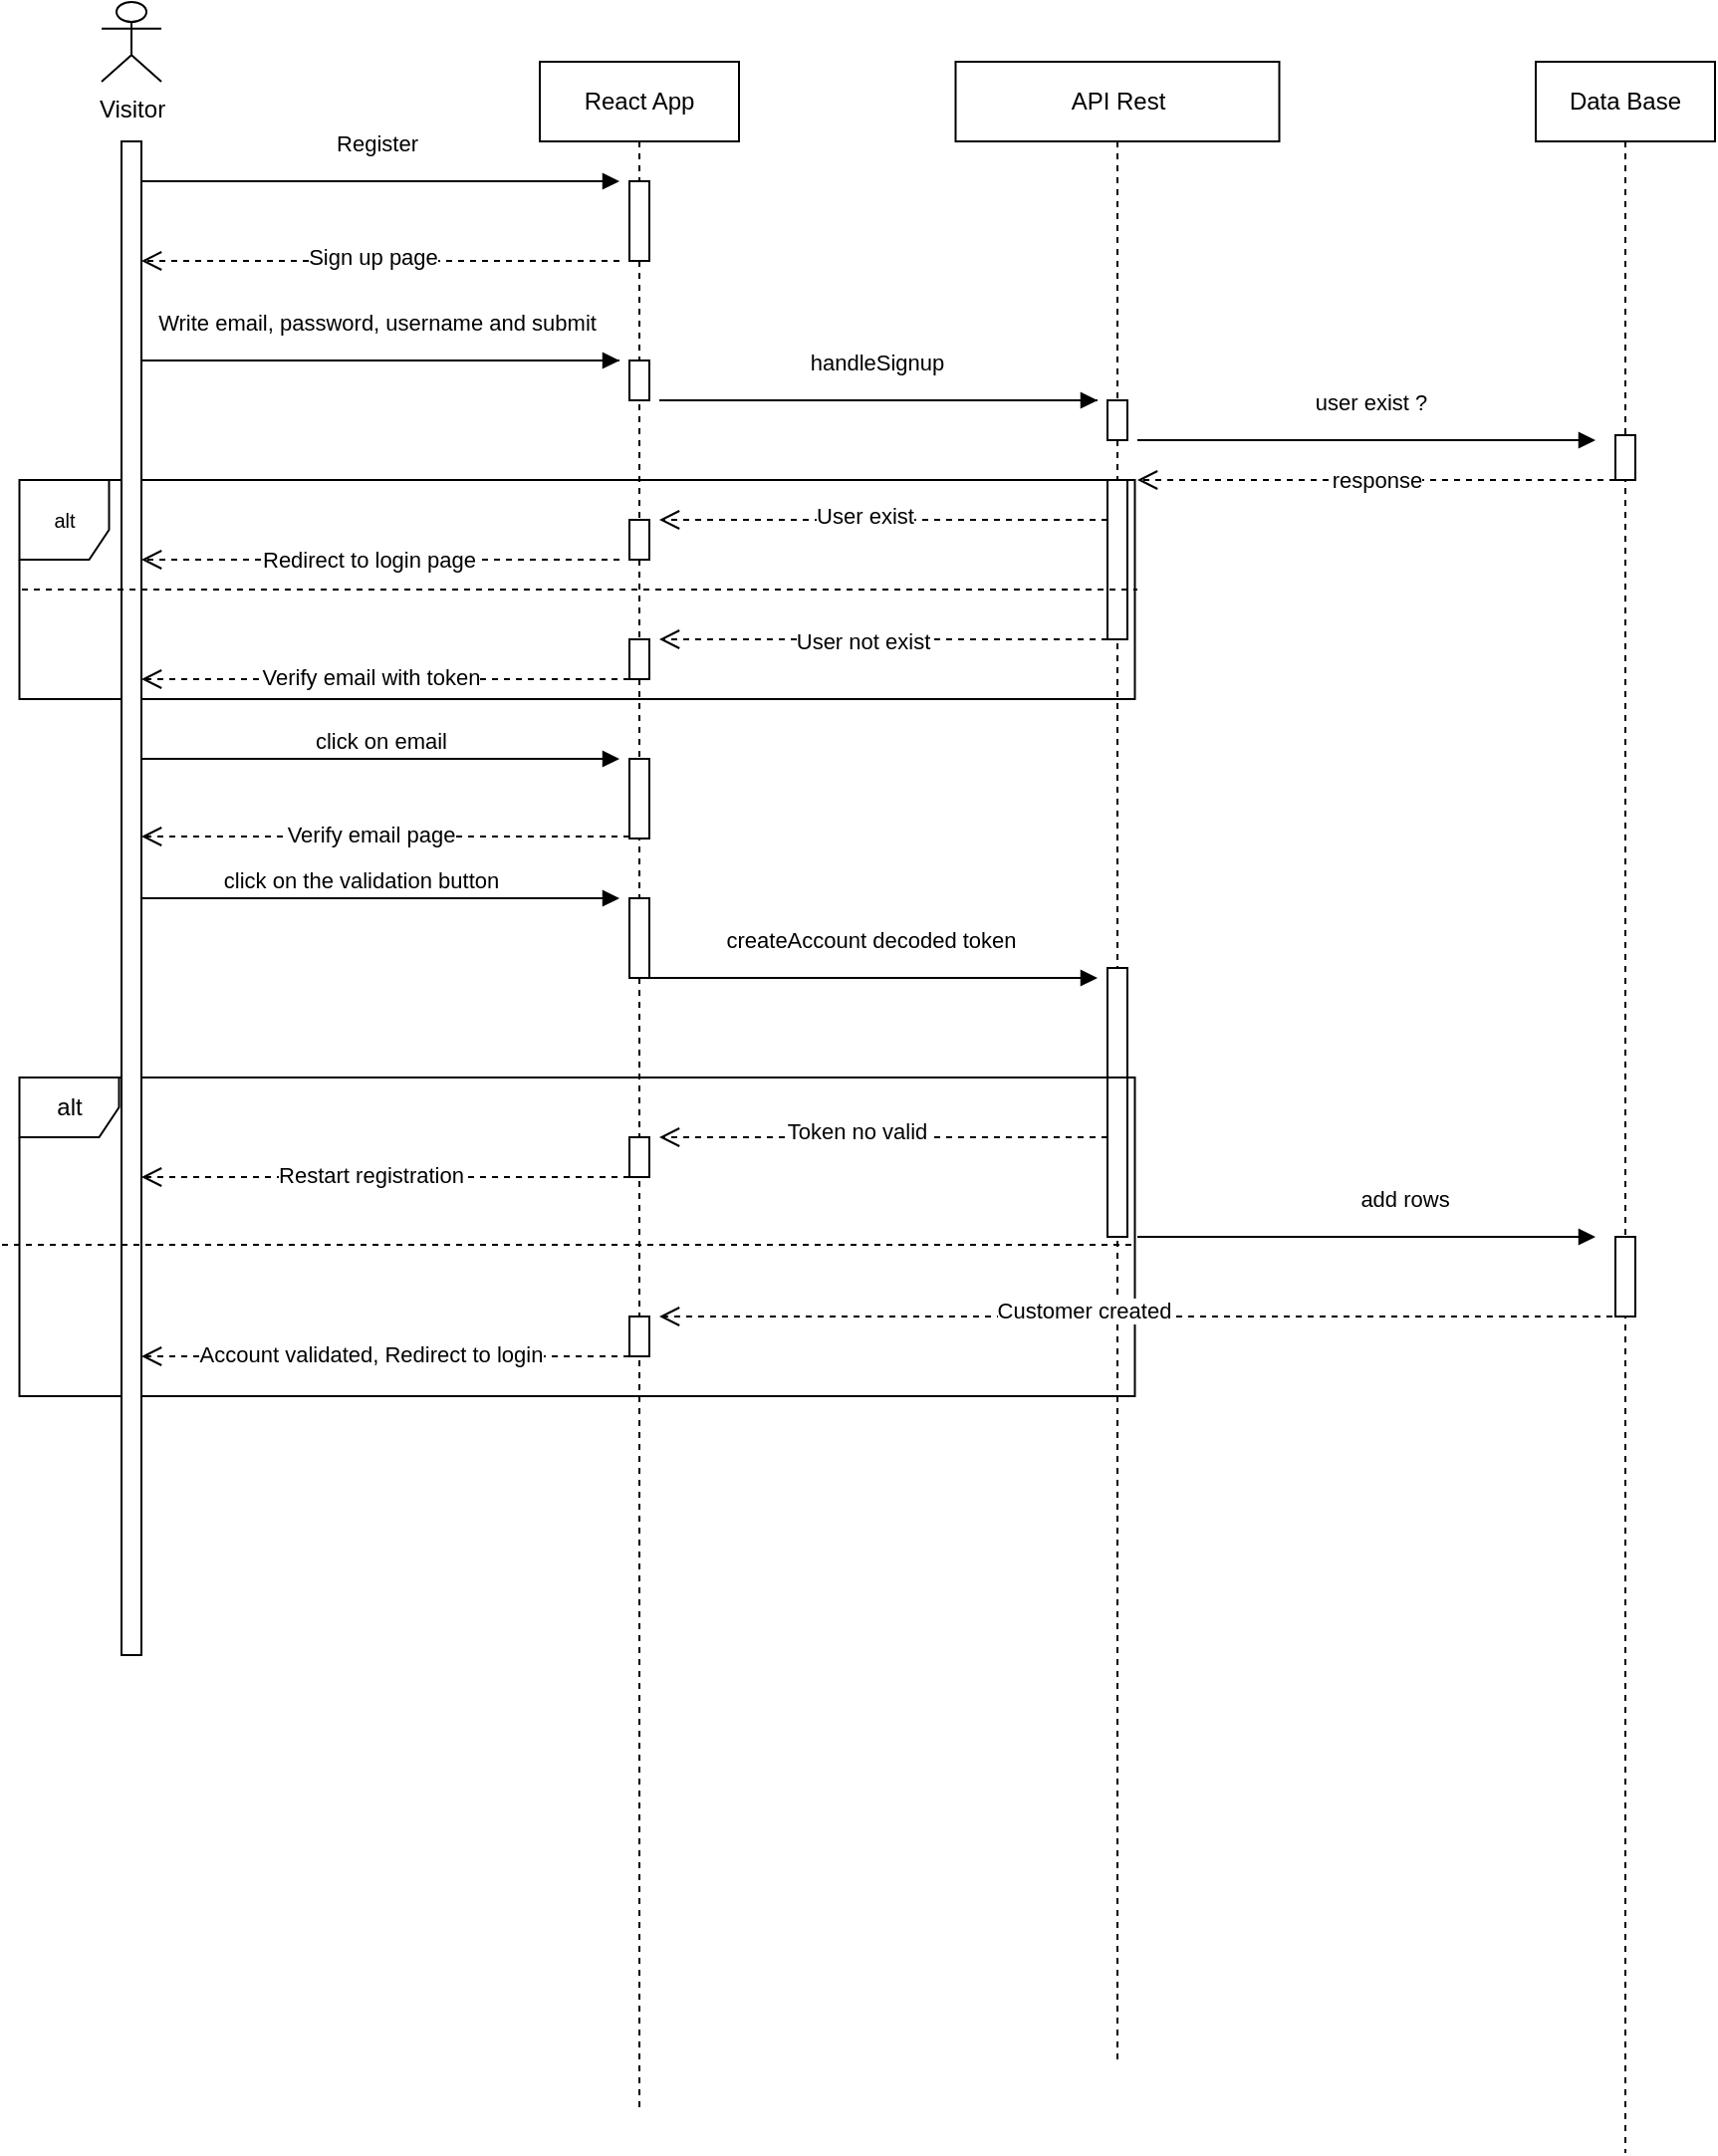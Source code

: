 <mxfile version="21.3.6" type="github">
  <diagram name="Page-1" id="2YBvvXClWsGukQMizWep">
    <mxGraphModel dx="3376" dy="765" grid="1" gridSize="10" guides="1" tooltips="1" connect="1" arrows="1" fold="1" page="1" pageScale="1" pageWidth="850" pageHeight="1100" math="0" shadow="0">
      <root>
        <mxCell id="0" />
        <mxCell id="1" parent="0" />
        <mxCell id="aM9ryv3xv72pqoxQDRHE-5" value="React App" style="shape=umlLifeline;perimeter=lifelinePerimeter;whiteSpace=wrap;html=1;container=0;dropTarget=0;collapsible=0;recursiveResize=0;outlineConnect=0;portConstraint=eastwest;newEdgeStyle={&quot;edgeStyle&quot;:&quot;elbowEdgeStyle&quot;,&quot;elbow&quot;:&quot;vertical&quot;,&quot;curved&quot;:0,&quot;rounded&quot;:0};" parent="1" vertex="1">
          <mxGeometry x="260" y="40" width="100" height="1030" as="geometry" />
        </mxCell>
        <mxCell id="aM9ryv3xv72pqoxQDRHE-6" value="" style="html=1;points=[];perimeter=orthogonalPerimeter;outlineConnect=0;targetShapes=umlLifeline;portConstraint=eastwest;newEdgeStyle={&quot;edgeStyle&quot;:&quot;elbowEdgeStyle&quot;,&quot;elbow&quot;:&quot;vertical&quot;,&quot;curved&quot;:0,&quot;rounded&quot;:0};" parent="aM9ryv3xv72pqoxQDRHE-5" vertex="1">
          <mxGeometry x="45" y="60" width="10" height="40" as="geometry" />
        </mxCell>
        <mxCell id="JT3RpLMraR_S-uEwoyPr-11" value="" style="html=1;points=[];perimeter=orthogonalPerimeter;outlineConnect=0;targetShapes=umlLifeline;portConstraint=eastwest;newEdgeStyle={&quot;edgeStyle&quot;:&quot;elbowEdgeStyle&quot;,&quot;elbow&quot;:&quot;vertical&quot;,&quot;curved&quot;:0,&quot;rounded&quot;:0};" vertex="1" parent="aM9ryv3xv72pqoxQDRHE-5">
          <mxGeometry x="45" y="150" width="10" height="20" as="geometry" />
        </mxCell>
        <mxCell id="aM9ryv3xv72pqoxQDRHE-7" value="Write email, password, username and submit" style="html=1;verticalAlign=bottom;endArrow=block;edgeStyle=elbowEdgeStyle;elbow=vertical;curved=0;rounded=0;" parent="aM9ryv3xv72pqoxQDRHE-5" edge="1">
          <mxGeometry x="0.489" y="10" relative="1" as="geometry">
            <mxPoint x="40" y="150" as="sourcePoint" />
            <Array as="points">
              <mxPoint x="-200" y="150" />
              <mxPoint y="120" />
            </Array>
            <mxPoint x="40" y="150" as="targetPoint" />
            <mxPoint as="offset" />
          </mxGeometry>
        </mxCell>
        <mxCell id="JT3RpLMraR_S-uEwoyPr-29" value="" style="html=1;points=[];perimeter=orthogonalPerimeter;outlineConnect=0;targetShapes=umlLifeline;portConstraint=eastwest;newEdgeStyle={&quot;edgeStyle&quot;:&quot;elbowEdgeStyle&quot;,&quot;elbow&quot;:&quot;vertical&quot;,&quot;curved&quot;:0,&quot;rounded&quot;:0};" vertex="1" parent="aM9ryv3xv72pqoxQDRHE-5">
          <mxGeometry x="45" y="230" width="10" height="20" as="geometry" />
        </mxCell>
        <mxCell id="JT3RpLMraR_S-uEwoyPr-32" value="" style="html=1;points=[];perimeter=orthogonalPerimeter;outlineConnect=0;targetShapes=umlLifeline;portConstraint=eastwest;newEdgeStyle={&quot;edgeStyle&quot;:&quot;elbowEdgeStyle&quot;,&quot;elbow&quot;:&quot;vertical&quot;,&quot;curved&quot;:0,&quot;rounded&quot;:0};" vertex="1" parent="aM9ryv3xv72pqoxQDRHE-5">
          <mxGeometry x="45" y="350" width="10" height="40" as="geometry" />
        </mxCell>
        <mxCell id="JT3RpLMraR_S-uEwoyPr-36" value="" style="html=1;points=[];perimeter=orthogonalPerimeter;outlineConnect=0;targetShapes=umlLifeline;portConstraint=eastwest;newEdgeStyle={&quot;edgeStyle&quot;:&quot;elbowEdgeStyle&quot;,&quot;elbow&quot;:&quot;vertical&quot;,&quot;curved&quot;:0,&quot;rounded&quot;:0};" vertex="1" parent="aM9ryv3xv72pqoxQDRHE-5">
          <mxGeometry x="45" y="420" width="10" height="40" as="geometry" />
        </mxCell>
        <mxCell id="JT3RpLMraR_S-uEwoyPr-44" value="" style="html=1;points=[];perimeter=orthogonalPerimeter;outlineConnect=0;targetShapes=umlLifeline;portConstraint=eastwest;newEdgeStyle={&quot;edgeStyle&quot;:&quot;elbowEdgeStyle&quot;,&quot;elbow&quot;:&quot;vertical&quot;,&quot;curved&quot;:0,&quot;rounded&quot;:0};" vertex="1" parent="aM9ryv3xv72pqoxQDRHE-5">
          <mxGeometry x="45" y="540" width="10" height="20" as="geometry" />
        </mxCell>
        <mxCell id="JT3RpLMraR_S-uEwoyPr-75" value="" style="html=1;points=[];perimeter=orthogonalPerimeter;outlineConnect=0;targetShapes=umlLifeline;portConstraint=eastwest;newEdgeStyle={&quot;edgeStyle&quot;:&quot;elbowEdgeStyle&quot;,&quot;elbow&quot;:&quot;vertical&quot;,&quot;curved&quot;:0,&quot;rounded&quot;:0};" vertex="1" parent="aM9ryv3xv72pqoxQDRHE-5">
          <mxGeometry x="45" y="630" width="10" height="20" as="geometry" />
        </mxCell>
        <mxCell id="JT3RpLMraR_S-uEwoyPr-68" value="" style="html=1;points=[];perimeter=orthogonalPerimeter;outlineConnect=0;targetShapes=umlLifeline;portConstraint=eastwest;newEdgeStyle={&quot;edgeStyle&quot;:&quot;elbowEdgeStyle&quot;,&quot;elbow&quot;:&quot;vertical&quot;,&quot;curved&quot;:0,&quot;rounded&quot;:0};" vertex="1" parent="aM9ryv3xv72pqoxQDRHE-5">
          <mxGeometry x="45" y="290" width="10" height="20" as="geometry" />
        </mxCell>
        <mxCell id="JT3RpLMraR_S-uEwoyPr-1" value="API Rest" style="shape=umlLifeline;perimeter=lifelinePerimeter;whiteSpace=wrap;html=1;container=0;dropTarget=0;collapsible=0;recursiveResize=0;outlineConnect=0;portConstraint=eastwest;newEdgeStyle={&quot;edgeStyle&quot;:&quot;elbowEdgeStyle&quot;,&quot;elbow&quot;:&quot;vertical&quot;,&quot;curved&quot;:0,&quot;rounded&quot;:0};" vertex="1" parent="1">
          <mxGeometry x="468.75" y="40" width="162.5" height="1005" as="geometry" />
        </mxCell>
        <mxCell id="JT3RpLMraR_S-uEwoyPr-37" value="" style="html=1;points=[];perimeter=orthogonalPerimeter;outlineConnect=0;targetShapes=umlLifeline;portConstraint=eastwest;newEdgeStyle={&quot;edgeStyle&quot;:&quot;elbowEdgeStyle&quot;,&quot;elbow&quot;:&quot;vertical&quot;,&quot;curved&quot;:0,&quot;rounded&quot;:0};" vertex="1" parent="JT3RpLMraR_S-uEwoyPr-1">
          <mxGeometry x="76.25" y="455" width="10" height="135" as="geometry" />
        </mxCell>
        <mxCell id="JT3RpLMraR_S-uEwoyPr-10" value="&lt;font style=&quot;font-size: 10px;&quot;&gt;alt&lt;/font&gt;" style="shape=umlFrame;whiteSpace=wrap;html=1;pointerEvents=0;width=45;height=40;" vertex="1" parent="JT3RpLMraR_S-uEwoyPr-1">
          <mxGeometry x="-470" y="210" width="560" height="110" as="geometry" />
        </mxCell>
        <mxCell id="JT3RpLMraR_S-uEwoyPr-31" value="click on email&lt;br&gt;" style="html=1;verticalAlign=bottom;endArrow=block;edgeStyle=elbowEdgeStyle;elbow=vertical;curved=0;rounded=0;" edge="1" parent="JT3RpLMraR_S-uEwoyPr-1" source="JT3RpLMraR_S-uEwoyPr-18">
          <mxGeometry relative="1" as="geometry">
            <mxPoint x="-440" y="350" as="sourcePoint" />
            <Array as="points">
              <mxPoint x="-285" y="350" />
              <mxPoint x="-245" y="320" />
            </Array>
            <mxPoint x="-168.75" y="350" as="targetPoint" />
            <mxPoint as="offset" />
          </mxGeometry>
        </mxCell>
        <mxCell id="JT3RpLMraR_S-uEwoyPr-39" value="add rows" style="html=1;verticalAlign=bottom;endArrow=block;edgeStyle=elbowEdgeStyle;elbow=vertical;curved=0;rounded=0;" edge="1" parent="JT3RpLMraR_S-uEwoyPr-1">
          <mxGeometry x="0.163" y="10" relative="1" as="geometry">
            <mxPoint x="91.25" y="590" as="sourcePoint" />
            <Array as="points">
              <mxPoint x="205" y="590" />
              <mxPoint x="245" y="560" />
            </Array>
            <mxPoint x="321.25" y="590" as="targetPoint" />
            <mxPoint as="offset" />
          </mxGeometry>
        </mxCell>
        <mxCell id="JT3RpLMraR_S-uEwoyPr-40" value="alt" style="shape=umlFrame;whiteSpace=wrap;html=1;pointerEvents=0;width=50;height=30;" vertex="1" parent="JT3RpLMraR_S-uEwoyPr-1">
          <mxGeometry x="-470" y="510" width="560" height="160" as="geometry" />
        </mxCell>
        <mxCell id="JT3RpLMraR_S-uEwoyPr-52" value="" style="html=1;points=[];perimeter=orthogonalPerimeter;outlineConnect=0;targetShapes=umlLifeline;portConstraint=eastwest;newEdgeStyle={&quot;edgeStyle&quot;:&quot;elbowEdgeStyle&quot;,&quot;elbow&quot;:&quot;vertical&quot;,&quot;curved&quot;:0,&quot;rounded&quot;:0};" vertex="1" parent="JT3RpLMraR_S-uEwoyPr-1">
          <mxGeometry x="76.25" y="210" width="10" height="80" as="geometry" />
        </mxCell>
        <mxCell id="JT3RpLMraR_S-uEwoyPr-3" value="Data Base" style="shape=umlLifeline;perimeter=lifelinePerimeter;whiteSpace=wrap;html=1;container=0;dropTarget=0;collapsible=0;recursiveResize=0;outlineConnect=0;portConstraint=eastwest;newEdgeStyle={&quot;edgeStyle&quot;:&quot;elbowEdgeStyle&quot;,&quot;elbow&quot;:&quot;vertical&quot;,&quot;curved&quot;:0,&quot;rounded&quot;:0};" vertex="1" parent="1">
          <mxGeometry x="760" y="40" width="90" height="1050" as="geometry" />
        </mxCell>
        <mxCell id="JT3RpLMraR_S-uEwoyPr-57" value="" style="html=1;points=[];perimeter=orthogonalPerimeter;outlineConnect=0;targetShapes=umlLifeline;portConstraint=eastwest;newEdgeStyle={&quot;edgeStyle&quot;:&quot;elbowEdgeStyle&quot;,&quot;elbow&quot;:&quot;vertical&quot;,&quot;curved&quot;:0,&quot;rounded&quot;:0};" vertex="1" parent="JT3RpLMraR_S-uEwoyPr-3">
          <mxGeometry x="40" y="187.5" width="10" height="22.5" as="geometry" />
        </mxCell>
        <mxCell id="JT3RpLMraR_S-uEwoyPr-4" value="" style="html=1;points=[];perimeter=orthogonalPerimeter;outlineConnect=0;targetShapes=umlLifeline;portConstraint=eastwest;newEdgeStyle={&quot;edgeStyle&quot;:&quot;elbowEdgeStyle&quot;,&quot;elbow&quot;:&quot;vertical&quot;,&quot;curved&quot;:0,&quot;rounded&quot;:0};" vertex="1" parent="JT3RpLMraR_S-uEwoyPr-3">
          <mxGeometry x="40" y="590" width="10" height="40" as="geometry" />
        </mxCell>
        <mxCell id="JT3RpLMraR_S-uEwoyPr-8" value="Register" style="html=1;verticalAlign=bottom;endArrow=block;edgeStyle=elbowEdgeStyle;elbow=vertical;curved=0;rounded=0;" edge="1" parent="1" source="JT3RpLMraR_S-uEwoyPr-18">
          <mxGeometry x="-0.02" y="10" relative="1" as="geometry">
            <mxPoint x="75" y="100" as="sourcePoint" />
            <Array as="points">
              <mxPoint x="215" y="100" />
              <mxPoint x="255" y="70" />
            </Array>
            <mxPoint x="300" y="100" as="targetPoint" />
            <mxPoint as="offset" />
          </mxGeometry>
        </mxCell>
        <mxCell id="JT3RpLMraR_S-uEwoyPr-9" value="" style="html=1;verticalAlign=bottom;endArrow=open;dashed=1;endSize=8;edgeStyle=elbowEdgeStyle;elbow=vertical;curved=0;rounded=0;" edge="1" parent="1" target="JT3RpLMraR_S-uEwoyPr-18">
          <mxGeometry relative="1" as="geometry">
            <mxPoint x="69.5" y="135" as="targetPoint" />
            <Array as="points">
              <mxPoint x="220" y="140" />
              <mxPoint x="185" y="135" />
            </Array>
            <mxPoint x="300" y="140" as="sourcePoint" />
            <mxPoint as="offset" />
          </mxGeometry>
        </mxCell>
        <mxCell id="JT3RpLMraR_S-uEwoyPr-95" value="Sign up page" style="edgeLabel;html=1;align=center;verticalAlign=middle;resizable=0;points=[];" vertex="1" connectable="0" parent="JT3RpLMraR_S-uEwoyPr-9">
          <mxGeometry x="0.033" y="-2" relative="1" as="geometry">
            <mxPoint as="offset" />
          </mxGeometry>
        </mxCell>
        <mxCell id="JT3RpLMraR_S-uEwoyPr-13" value="handleSignup" style="html=1;verticalAlign=bottom;endArrow=block;edgeStyle=elbowEdgeStyle;elbow=vertical;curved=0;rounded=0;" edge="1" parent="1">
          <mxGeometry x="0.495" y="10" width="80" relative="1" as="geometry">
            <mxPoint x="540" y="210" as="sourcePoint" />
            <mxPoint x="540" y="210" as="targetPoint" />
            <Array as="points">
              <mxPoint x="320" y="210" />
              <mxPoint x="470" y="180" />
              <mxPoint x="410" y="230" />
              <mxPoint x="440" y="230" />
              <mxPoint x="400" y="230" />
              <mxPoint x="140" y="254" />
              <mxPoint x="320" y="230" />
              <mxPoint x="410" y="230" />
            </Array>
            <mxPoint as="offset" />
          </mxGeometry>
        </mxCell>
        <mxCell id="JT3RpLMraR_S-uEwoyPr-16" value="Visitor&lt;br&gt;" style="shape=umlActor;verticalLabelPosition=bottom;verticalAlign=top;html=1;" vertex="1" parent="1">
          <mxGeometry x="40" y="10" width="30" height="40" as="geometry" />
        </mxCell>
        <mxCell id="JT3RpLMraR_S-uEwoyPr-18" value="" style="html=1;points=[];perimeter=orthogonalPerimeter;outlineConnect=0;targetShapes=umlLifeline;portConstraint=eastwest;newEdgeStyle={&quot;edgeStyle&quot;:&quot;elbowEdgeStyle&quot;,&quot;elbow&quot;:&quot;vertical&quot;,&quot;curved&quot;:0,&quot;rounded&quot;:0};" vertex="1" parent="1">
          <mxGeometry x="50" y="80" width="10" height="760" as="geometry" />
        </mxCell>
        <mxCell id="JT3RpLMraR_S-uEwoyPr-2" value="" style="html=1;points=[];perimeter=orthogonalPerimeter;outlineConnect=0;targetShapes=umlLifeline;portConstraint=eastwest;newEdgeStyle={&quot;edgeStyle&quot;:&quot;elbowEdgeStyle&quot;,&quot;elbow&quot;:&quot;vertical&quot;,&quot;curved&quot;:0,&quot;rounded&quot;:0};" vertex="1" parent="1">
          <mxGeometry x="545" y="210" width="10" height="20" as="geometry" />
        </mxCell>
        <mxCell id="JT3RpLMraR_S-uEwoyPr-56" value="user exist ?" style="html=1;verticalAlign=bottom;endArrow=block;edgeStyle=elbowEdgeStyle;elbow=vertical;curved=0;rounded=0;" edge="1" parent="1">
          <mxGeometry x="0.495" y="10" width="80" relative="1" as="geometry">
            <mxPoint x="780" y="230" as="sourcePoint" />
            <mxPoint x="790" y="230" as="targetPoint" />
            <Array as="points">
              <mxPoint x="560" y="230" />
              <mxPoint x="750" y="200" />
              <mxPoint x="690" y="250" />
              <mxPoint x="720" y="250" />
              <mxPoint x="680" y="250" />
              <mxPoint x="420" y="274" />
              <mxPoint x="600" y="250" />
              <mxPoint x="690" y="250" />
            </Array>
            <mxPoint as="offset" />
          </mxGeometry>
        </mxCell>
        <mxCell id="JT3RpLMraR_S-uEwoyPr-38" value="createAccount decoded token" style="html=1;verticalAlign=bottom;endArrow=block;edgeStyle=elbowEdgeStyle;elbow=vertical;curved=0;rounded=0;" edge="1" parent="1" source="aM9ryv3xv72pqoxQDRHE-5">
          <mxGeometry x="0.004" y="10" relative="1" as="geometry">
            <mxPoint x="330" y="510" as="sourcePoint" />
            <Array as="points">
              <mxPoint x="428.75" y="500" />
              <mxPoint x="468.75" y="470" />
            </Array>
            <mxPoint x="540" y="500" as="targetPoint" />
            <mxPoint as="offset" />
          </mxGeometry>
        </mxCell>
        <mxCell id="JT3RpLMraR_S-uEwoyPr-35" value="click on the validation button&lt;br&gt;" style="html=1;verticalAlign=bottom;endArrow=block;edgeStyle=elbowEdgeStyle;elbow=vertical;curved=0;rounded=0;" edge="1" parent="1" source="JT3RpLMraR_S-uEwoyPr-18">
          <mxGeometry x="-0.083" relative="1" as="geometry">
            <mxPoint x="28.75" y="460" as="sourcePoint" />
            <Array as="points">
              <mxPoint x="183.75" y="460" />
              <mxPoint x="223.75" y="430" />
            </Array>
            <mxPoint x="300" y="460" as="targetPoint" />
            <mxPoint as="offset" />
          </mxGeometry>
        </mxCell>
        <mxCell id="JT3RpLMraR_S-uEwoyPr-41" value="" style="line;strokeWidth=1;fillColor=none;align=left;verticalAlign=middle;spacingTop=-1;spacingLeft=3;spacingRight=3;rotatable=0;labelPosition=right;points=[];portConstraint=eastwest;strokeColor=inherit;dashed=1;" vertex="1" parent="1">
          <mxGeometry x="-10" y="630" width="570" height="8" as="geometry" />
        </mxCell>
        <mxCell id="JT3RpLMraR_S-uEwoyPr-82" value="" style="html=1;verticalAlign=bottom;endArrow=open;dashed=1;endSize=8;edgeStyle=elbowEdgeStyle;elbow=vertical;curved=0;rounded=0;" edge="1" parent="1" source="JT3RpLMraR_S-uEwoyPr-57">
          <mxGeometry relative="1" as="geometry">
            <mxPoint x="560" y="250" as="targetPoint" />
            <Array as="points">
              <mxPoint x="720" y="250" />
              <mxPoint x="685" y="245" />
            </Array>
            <mxPoint x="790" y="260" as="sourcePoint" />
            <mxPoint as="offset" />
          </mxGeometry>
        </mxCell>
        <mxCell id="JT3RpLMraR_S-uEwoyPr-92" value="response" style="edgeLabel;html=1;align=center;verticalAlign=middle;resizable=0;points=[];" vertex="1" connectable="0" parent="JT3RpLMraR_S-uEwoyPr-82">
          <mxGeometry x="0.1" y="-2" relative="1" as="geometry">
            <mxPoint x="12" y="2" as="offset" />
          </mxGeometry>
        </mxCell>
        <mxCell id="JT3RpLMraR_S-uEwoyPr-84" value="" style="html=1;verticalAlign=bottom;endArrow=open;dashed=1;endSize=8;edgeStyle=elbowEdgeStyle;elbow=vertical;curved=0;rounded=0;" edge="1" parent="1">
          <mxGeometry relative="1" as="geometry">
            <mxPoint x="60" y="290" as="targetPoint" />
            <Array as="points">
              <mxPoint x="220" y="290" />
              <mxPoint x="185" y="285" />
            </Array>
            <mxPoint x="300" y="290" as="sourcePoint" />
            <mxPoint as="offset" />
          </mxGeometry>
        </mxCell>
        <mxCell id="JT3RpLMraR_S-uEwoyPr-94" value="Redirect to login page" style="edgeLabel;html=1;align=center;verticalAlign=middle;resizable=0;points=[];" vertex="1" connectable="0" parent="JT3RpLMraR_S-uEwoyPr-84">
          <mxGeometry x="0.05" relative="1" as="geometry">
            <mxPoint as="offset" />
          </mxGeometry>
        </mxCell>
        <mxCell id="JT3RpLMraR_S-uEwoyPr-22" value="" style="line;strokeWidth=1;fillColor=none;align=left;verticalAlign=middle;spacingTop=-1;spacingLeft=3;spacingRight=3;rotatable=0;labelPosition=right;points=[];portConstraint=eastwest;strokeColor=inherit;dashed=1;" vertex="1" parent="1">
          <mxGeometry y="301" width="560" height="8" as="geometry" />
        </mxCell>
        <mxCell id="JT3RpLMraR_S-uEwoyPr-15" value="" style="html=1;verticalAlign=bottom;endArrow=open;dashed=1;endSize=8;edgeStyle=elbowEdgeStyle;elbow=vertical;curved=0;rounded=0;" edge="1" parent="1" source="JT3RpLMraR_S-uEwoyPr-68" target="JT3RpLMraR_S-uEwoyPr-18">
          <mxGeometry x="0.064" y="-10" relative="1" as="geometry">
            <mxPoint x="353.75" y="299.5" as="sourcePoint" />
            <mxPoint x="70" y="350" as="targetPoint" />
            <Array as="points">
              <mxPoint x="259.75" y="350" />
              <mxPoint x="359.75" y="340" />
              <mxPoint x="358.75" y="310" />
              <mxPoint x="258.75" y="330" />
              <mxPoint x="348.75" y="300" />
            </Array>
            <mxPoint as="offset" />
          </mxGeometry>
        </mxCell>
        <mxCell id="JT3RpLMraR_S-uEwoyPr-93" value="Verify email with token" style="edgeLabel;html=1;align=center;verticalAlign=middle;resizable=0;points=[];" vertex="1" connectable="0" parent="JT3RpLMraR_S-uEwoyPr-15">
          <mxGeometry x="0.061" y="-1" relative="1" as="geometry">
            <mxPoint as="offset" />
          </mxGeometry>
        </mxCell>
        <mxCell id="JT3RpLMraR_S-uEwoyPr-85" value="" style="html=1;verticalAlign=bottom;endArrow=open;dashed=1;endSize=8;edgeStyle=elbowEdgeStyle;elbow=vertical;curved=0;rounded=0;" edge="1" parent="1">
          <mxGeometry relative="1" as="geometry">
            <mxPoint x="320" y="270" as="targetPoint" />
            <Array as="points">
              <mxPoint x="480" y="270" />
              <mxPoint x="445" y="265" />
            </Array>
            <mxPoint x="545" y="270" as="sourcePoint" />
            <mxPoint as="offset" />
          </mxGeometry>
        </mxCell>
        <mxCell id="JT3RpLMraR_S-uEwoyPr-91" value="User exist" style="edgeLabel;html=1;align=center;verticalAlign=middle;resizable=0;points=[];" vertex="1" connectable="0" parent="JT3RpLMraR_S-uEwoyPr-85">
          <mxGeometry x="0.084" y="-2" relative="1" as="geometry">
            <mxPoint as="offset" />
          </mxGeometry>
        </mxCell>
        <mxCell id="JT3RpLMraR_S-uEwoyPr-87" value="" style="html=1;verticalAlign=bottom;endArrow=open;dashed=1;endSize=8;edgeStyle=elbowEdgeStyle;elbow=vertical;curved=0;rounded=0;" edge="1" parent="1">
          <mxGeometry relative="1" as="geometry">
            <mxPoint x="320" y="330" as="targetPoint" />
            <Array as="points">
              <mxPoint x="480" y="330" />
              <mxPoint x="445" y="325" />
            </Array>
            <mxPoint x="545" y="330" as="sourcePoint" />
            <mxPoint as="offset" />
          </mxGeometry>
        </mxCell>
        <mxCell id="JT3RpLMraR_S-uEwoyPr-90" value="User not exist" style="edgeLabel;html=1;align=center;verticalAlign=middle;resizable=0;points=[];" vertex="1" connectable="0" parent="JT3RpLMraR_S-uEwoyPr-87">
          <mxGeometry x="0.093" y="1" relative="1" as="geometry">
            <mxPoint as="offset" />
          </mxGeometry>
        </mxCell>
        <mxCell id="JT3RpLMraR_S-uEwoyPr-88" value="" style="html=1;verticalAlign=bottom;endArrow=open;dashed=1;endSize=8;edgeStyle=elbowEdgeStyle;elbow=vertical;curved=0;rounded=0;" edge="1" parent="1">
          <mxGeometry relative="1" as="geometry">
            <mxPoint x="320" y="580" as="targetPoint" />
            <Array as="points">
              <mxPoint x="480" y="580" />
              <mxPoint x="445" y="575" />
            </Array>
            <mxPoint x="545" y="580" as="sourcePoint" />
            <mxPoint as="offset" />
          </mxGeometry>
        </mxCell>
        <mxCell id="JT3RpLMraR_S-uEwoyPr-89" value="Token no valid" style="edgeLabel;html=1;align=center;verticalAlign=middle;resizable=0;points=[];" vertex="1" connectable="0" parent="JT3RpLMraR_S-uEwoyPr-88">
          <mxGeometry x="0.12" y="-3" relative="1" as="geometry">
            <mxPoint as="offset" />
          </mxGeometry>
        </mxCell>
        <mxCell id="JT3RpLMraR_S-uEwoyPr-96" value="" style="html=1;verticalAlign=bottom;endArrow=open;dashed=1;endSize=8;edgeStyle=elbowEdgeStyle;elbow=vertical;curved=0;rounded=0;" edge="1" parent="1">
          <mxGeometry x="0.064" y="-10" relative="1" as="geometry">
            <mxPoint x="305" y="429" as="sourcePoint" />
            <mxPoint x="60" y="429" as="targetPoint" />
            <Array as="points">
              <mxPoint x="259.75" y="429" />
              <mxPoint x="359.75" y="419" />
              <mxPoint x="358.75" y="389" />
              <mxPoint x="258.75" y="409" />
              <mxPoint x="348.75" y="379" />
            </Array>
            <mxPoint as="offset" />
          </mxGeometry>
        </mxCell>
        <mxCell id="JT3RpLMraR_S-uEwoyPr-97" value="Verify email page" style="edgeLabel;html=1;align=center;verticalAlign=middle;resizable=0;points=[];" vertex="1" connectable="0" parent="JT3RpLMraR_S-uEwoyPr-96">
          <mxGeometry x="0.061" y="-1" relative="1" as="geometry">
            <mxPoint as="offset" />
          </mxGeometry>
        </mxCell>
        <mxCell id="JT3RpLMraR_S-uEwoyPr-100" value="" style="html=1;verticalAlign=bottom;endArrow=open;dashed=1;endSize=8;edgeStyle=elbowEdgeStyle;elbow=vertical;curved=0;rounded=0;" edge="1" parent="1" source="JT3RpLMraR_S-uEwoyPr-3">
          <mxGeometry relative="1" as="geometry">
            <mxPoint x="320" y="670" as="targetPoint" />
            <Array as="points">
              <mxPoint x="480" y="670" />
              <mxPoint x="445" y="665" />
            </Array>
            <mxPoint x="545" y="670" as="sourcePoint" />
            <mxPoint as="offset" />
          </mxGeometry>
        </mxCell>
        <mxCell id="JT3RpLMraR_S-uEwoyPr-101" value="Customer created" style="edgeLabel;html=1;align=center;verticalAlign=middle;resizable=0;points=[];" vertex="1" connectable="0" parent="JT3RpLMraR_S-uEwoyPr-100">
          <mxGeometry x="0.12" y="-3" relative="1" as="geometry">
            <mxPoint as="offset" />
          </mxGeometry>
        </mxCell>
        <mxCell id="JT3RpLMraR_S-uEwoyPr-102" value="" style="html=1;verticalAlign=bottom;endArrow=open;dashed=1;endSize=8;edgeStyle=elbowEdgeStyle;elbow=vertical;curved=0;rounded=0;" edge="1" parent="1">
          <mxGeometry x="0.064" y="-10" relative="1" as="geometry">
            <mxPoint x="305" y="600" as="sourcePoint" />
            <mxPoint x="60" y="600" as="targetPoint" />
            <Array as="points">
              <mxPoint x="259.75" y="600" />
              <mxPoint x="359.75" y="590" />
              <mxPoint x="358.75" y="560" />
              <mxPoint x="258.75" y="580" />
              <mxPoint x="348.75" y="550" />
            </Array>
            <mxPoint as="offset" />
          </mxGeometry>
        </mxCell>
        <mxCell id="JT3RpLMraR_S-uEwoyPr-103" value="Restart registration" style="edgeLabel;html=1;align=center;verticalAlign=middle;resizable=0;points=[];" vertex="1" connectable="0" parent="JT3RpLMraR_S-uEwoyPr-102">
          <mxGeometry x="0.061" y="-1" relative="1" as="geometry">
            <mxPoint as="offset" />
          </mxGeometry>
        </mxCell>
        <mxCell id="JT3RpLMraR_S-uEwoyPr-104" value="" style="html=1;verticalAlign=bottom;endArrow=open;dashed=1;endSize=8;edgeStyle=elbowEdgeStyle;elbow=vertical;curved=0;rounded=0;" edge="1" parent="1">
          <mxGeometry x="0.064" y="-10" relative="1" as="geometry">
            <mxPoint x="305" y="690" as="sourcePoint" />
            <mxPoint x="60" y="690" as="targetPoint" />
            <Array as="points">
              <mxPoint x="259.75" y="690" />
              <mxPoint x="359.75" y="680" />
              <mxPoint x="358.75" y="650" />
              <mxPoint x="258.75" y="670" />
              <mxPoint x="348.75" y="640" />
            </Array>
            <mxPoint as="offset" />
          </mxGeometry>
        </mxCell>
        <mxCell id="JT3RpLMraR_S-uEwoyPr-105" value="Account validated, Redirect to login" style="edgeLabel;html=1;align=center;verticalAlign=middle;resizable=0;points=[];" vertex="1" connectable="0" parent="JT3RpLMraR_S-uEwoyPr-104">
          <mxGeometry x="0.061" y="-1" relative="1" as="geometry">
            <mxPoint as="offset" />
          </mxGeometry>
        </mxCell>
      </root>
    </mxGraphModel>
  </diagram>
</mxfile>
